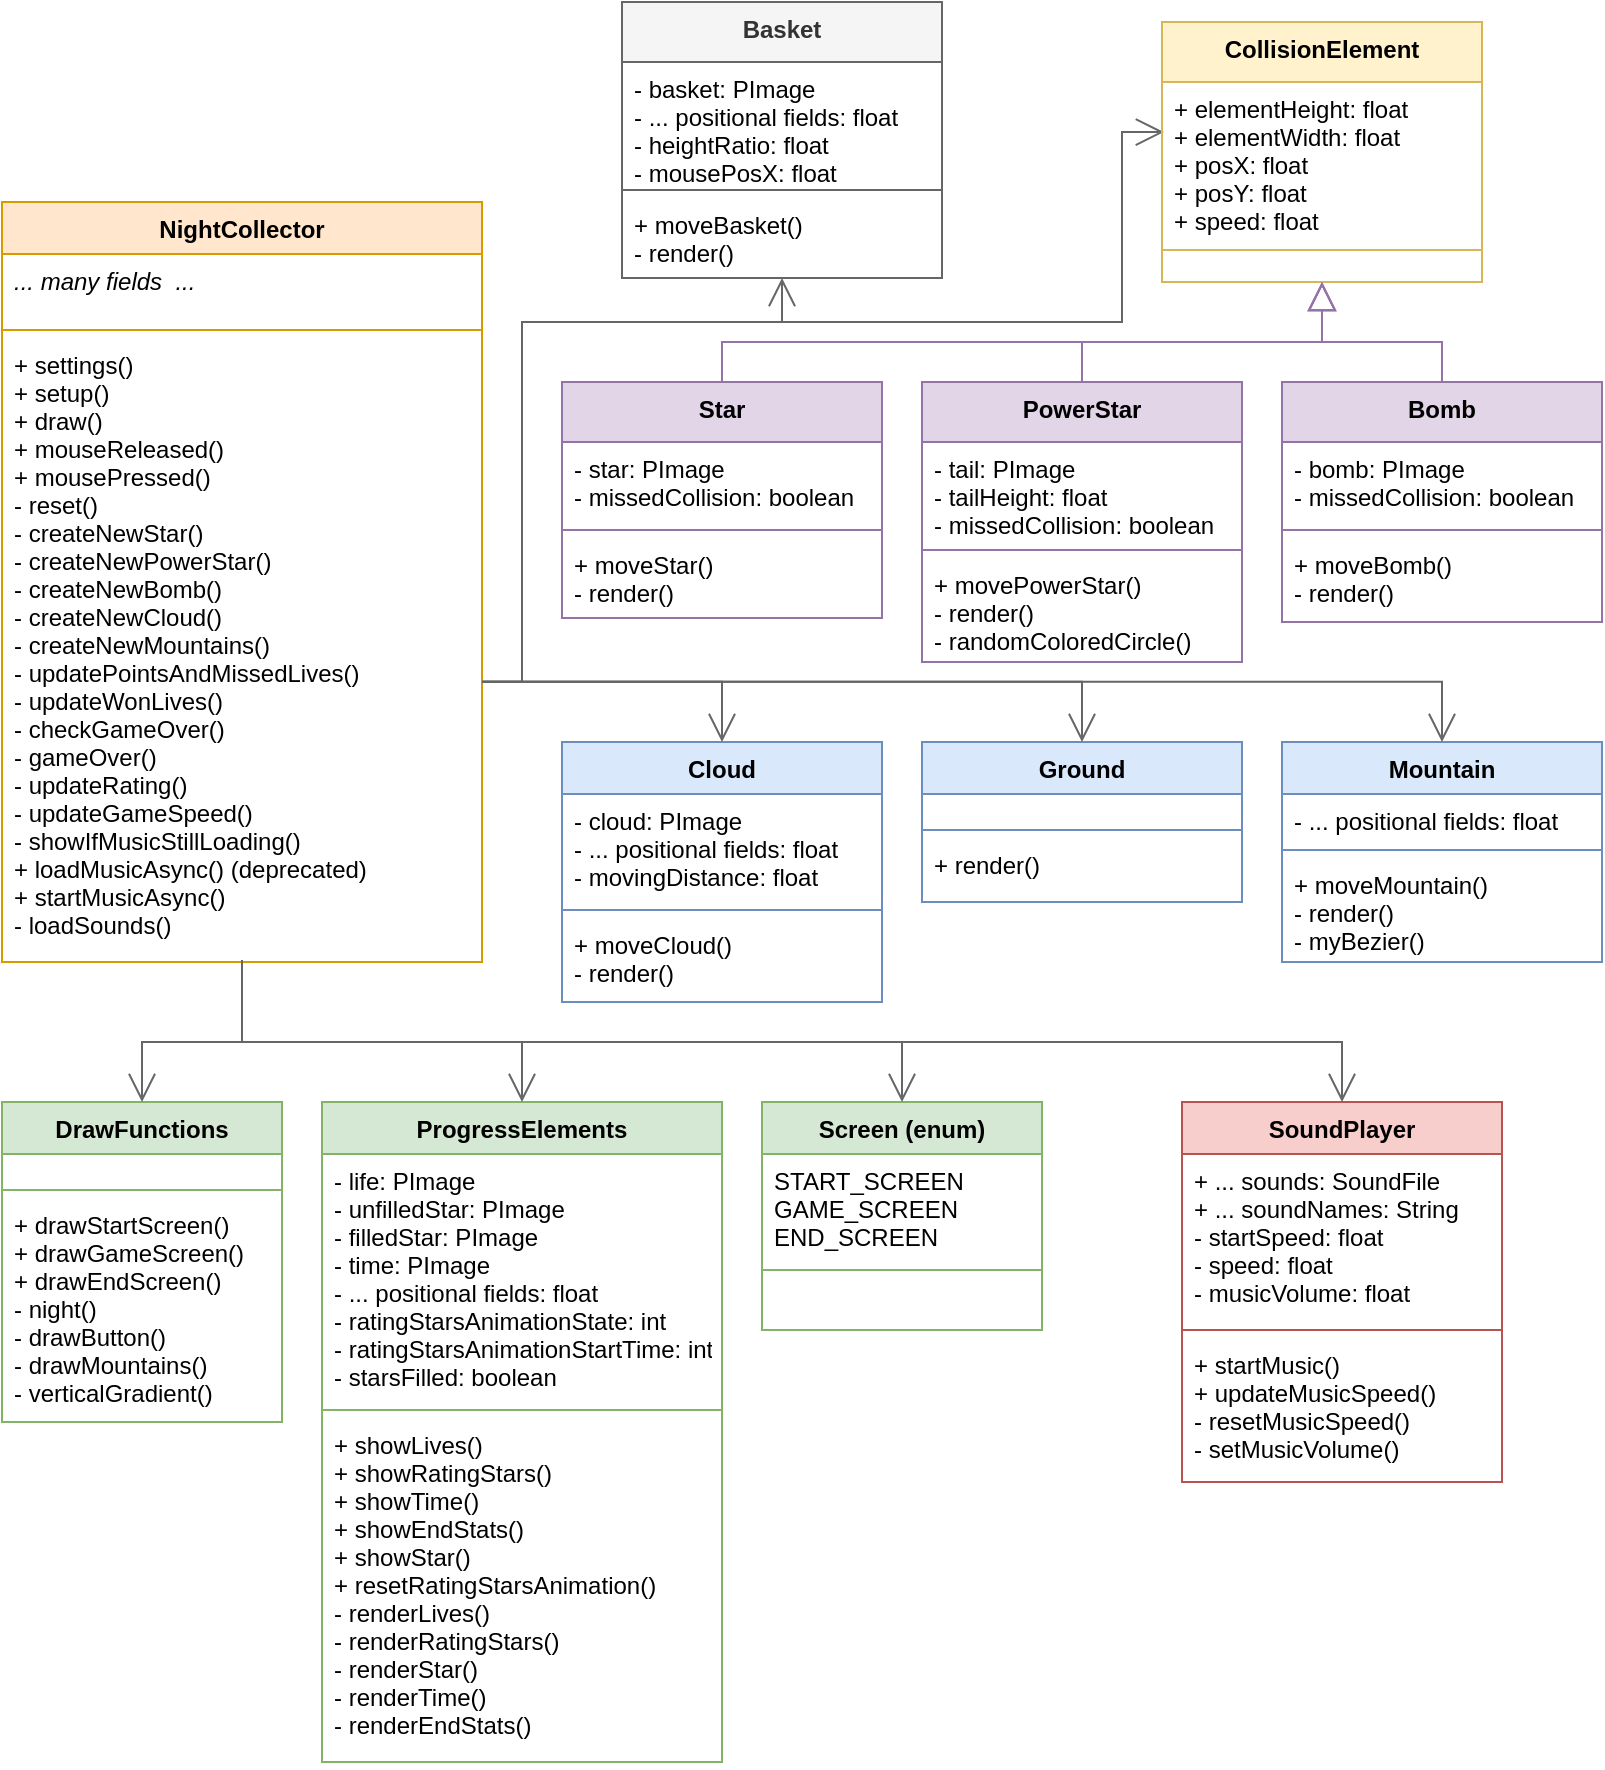<mxfile version="16.1.2" type="device"><diagram name="Page-1" id="c4acf3e9-155e-7222-9cf6-157b1a14988f"><mxGraphModel dx="1106" dy="852" grid="1" gridSize="10" guides="1" tooltips="1" connect="1" arrows="1" fold="1" page="1" pageScale="1" pageWidth="827" pageHeight="1169" background="none" math="0" shadow="0"><root><mxCell id="0"/><mxCell id="1" parent="0"/><mxCell id="Xkrnn2uKTb-XPjydckuP-17" value="NightCollector" style="swimlane;fontStyle=1;align=center;verticalAlign=top;childLayout=stackLayout;horizontal=1;startSize=26;horizontalStack=0;resizeParent=1;resizeParentMax=0;resizeLast=0;collapsible=1;marginBottom=0;fillColor=#ffe6cc;strokeColor=#d79b00;" parent="1" vertex="1"><mxGeometry x="10" y="260" width="240" height="380" as="geometry"/></mxCell><mxCell id="Xkrnn2uKTb-XPjydckuP-18" value="... many fields  ..." style="text;strokeColor=none;fillColor=none;align=left;verticalAlign=top;spacingLeft=4;spacingRight=4;overflow=hidden;rotatable=0;points=[[0,0.5],[1,0.5]];portConstraint=eastwest;fontStyle=2" parent="Xkrnn2uKTb-XPjydckuP-17" vertex="1"><mxGeometry y="26" width="240" height="34" as="geometry"/></mxCell><mxCell id="Xkrnn2uKTb-XPjydckuP-19" value="" style="line;strokeWidth=1;fillColor=#ffe6cc;align=left;verticalAlign=middle;spacingTop=-1;spacingLeft=3;spacingRight=3;rotatable=0;labelPosition=right;points=[];portConstraint=eastwest;strokeColor=#d79b00;" parent="Xkrnn2uKTb-XPjydckuP-17" vertex="1"><mxGeometry y="60" width="240" height="8" as="geometry"/></mxCell><mxCell id="Xkrnn2uKTb-XPjydckuP-20" value="+ settings()&#10;+ setup()&#10;+ draw()&#10;+ mouseReleased()&#10;+ mousePressed()&#10;- reset()&#10;- createNewStar()&#10;- createNewPowerStar()&#10;- createNewBomb()&#10;- createNewCloud()&#10;- createNewMountains()&#10;- updatePointsAndMissedLives()&#10;- updateWonLives()&#10;- checkGameOver()&#10;- gameOver()&#10;- updateRating()&#10;- updateGameSpeed()&#10;- showIfMusicStillLoading()&#10;+ loadMusicAsync() (deprecated)&#10;+ startMusicAsync()&#10;- loadSounds()&#10;" style="text;strokeColor=none;fillColor=none;align=left;verticalAlign=top;spacingLeft=4;spacingRight=4;overflow=hidden;rotatable=0;points=[[0,0.5],[1,0.5]];portConstraint=eastwest;" parent="Xkrnn2uKTb-XPjydckuP-17" vertex="1"><mxGeometry y="68" width="240" height="312" as="geometry"/></mxCell><mxCell id="Xkrnn2uKTb-XPjydckuP-72" value="DrawFunctions" style="swimlane;fontStyle=1;align=center;verticalAlign=top;childLayout=stackLayout;horizontal=1;startSize=26;horizontalStack=0;resizeParent=1;resizeParentMax=0;resizeLast=0;collapsible=1;marginBottom=0;fillColor=#d5e8d4;strokeColor=#82b366;" parent="1" vertex="1"><mxGeometry x="10" y="710" width="140" height="160" as="geometry"><mxRectangle x="340" y="406" width="130" height="26" as="alternateBounds"/></mxGeometry></mxCell><mxCell id="Xkrnn2uKTb-XPjydckuP-73" value=" " style="text;strokeColor=none;fillColor=none;align=left;verticalAlign=top;spacingLeft=4;spacingRight=4;overflow=hidden;rotatable=0;points=[[0,0.5],[1,0.5]];portConstraint=eastwest;" parent="Xkrnn2uKTb-XPjydckuP-72" vertex="1"><mxGeometry y="26" width="140" height="14" as="geometry"/></mxCell><mxCell id="Xkrnn2uKTb-XPjydckuP-74" value="" style="line;strokeWidth=1;fillColor=#d5e8d4;align=left;verticalAlign=middle;spacingTop=-1;spacingLeft=3;spacingRight=3;rotatable=0;labelPosition=right;points=[];portConstraint=eastwest;strokeColor=#82b366;" parent="Xkrnn2uKTb-XPjydckuP-72" vertex="1"><mxGeometry y="40" width="140" height="8" as="geometry"/></mxCell><mxCell id="Xkrnn2uKTb-XPjydckuP-75" value="+ drawStartScreen()&#10;+ drawGameScreen()&#10;+ drawEndScreen()&#10;- night()&#10;- drawButton()&#10;- drawMountains()&#10;- verticalGradient()&#10;" style="text;strokeColor=none;fillColor=none;align=left;verticalAlign=top;spacingLeft=4;spacingRight=4;overflow=hidden;rotatable=0;points=[[0,0.5],[1,0.5]];portConstraint=eastwest;" parent="Xkrnn2uKTb-XPjydckuP-72" vertex="1"><mxGeometry y="48" width="140" height="112" as="geometry"/></mxCell><mxCell id="Xkrnn2uKTb-XPjydckuP-90" value="Cloud" style="swimlane;fontStyle=1;align=center;verticalAlign=top;childLayout=stackLayout;horizontal=1;startSize=26;horizontalStack=0;resizeParent=1;resizeParentMax=0;resizeLast=0;collapsible=1;marginBottom=0;fillColor=#dae8fc;strokeColor=#6c8ebf;" parent="1" vertex="1"><mxGeometry x="290" y="530" width="160" height="130" as="geometry"/></mxCell><mxCell id="Xkrnn2uKTb-XPjydckuP-91" value="- cloud: PImage&#10;- ... positional fields: float&#10;- movingDistance: float" style="text;strokeColor=none;fillColor=none;align=left;verticalAlign=top;spacingLeft=4;spacingRight=4;overflow=hidden;rotatable=0;points=[[0,0.5],[1,0.5]];portConstraint=eastwest;" parent="Xkrnn2uKTb-XPjydckuP-90" vertex="1"><mxGeometry y="26" width="160" height="54" as="geometry"/></mxCell><mxCell id="Xkrnn2uKTb-XPjydckuP-92" value="" style="line;strokeWidth=1;fillColor=#dae8fc;align=left;verticalAlign=middle;spacingTop=-1;spacingLeft=3;spacingRight=3;rotatable=0;labelPosition=right;points=[];portConstraint=eastwest;strokeColor=#6c8ebf;" parent="Xkrnn2uKTb-XPjydckuP-90" vertex="1"><mxGeometry y="80" width="160" height="8" as="geometry"/></mxCell><mxCell id="Xkrnn2uKTb-XPjydckuP-93" value="+ moveCloud()&#10;- render() " style="text;strokeColor=none;fillColor=none;align=left;verticalAlign=top;spacingLeft=4;spacingRight=4;overflow=hidden;rotatable=0;points=[[0,0.5],[1,0.5]];portConstraint=eastwest;" parent="Xkrnn2uKTb-XPjydckuP-90" vertex="1"><mxGeometry y="88" width="160" height="42" as="geometry"/></mxCell><mxCell id="r9zJ3_9cZGfUW09Fqvat-2" style="edgeStyle=orthogonalEdgeStyle;rounded=0;orthogonalLoop=1;jettySize=auto;html=1;endArrow=open;endFill=0;startSize=12;endSize=12;fillColor=#f5f5f5;strokeColor=#666666;entryX=0.006;entryY=0.313;entryDx=0;entryDy=0;entryPerimeter=0;" parent="1" target="r9zJ3_9cZGfUW09Fqvat-6" edge="1"><mxGeometry relative="1" as="geometry"><mxPoint x="480" y="236" as="targetPoint"/><mxPoint x="250" y="500" as="sourcePoint"/><Array as="points"><mxPoint x="270" y="500"/><mxPoint x="270" y="320"/><mxPoint x="570" y="320"/><mxPoint x="570" y="225"/></Array></mxGeometry></mxCell><mxCell id="r9zJ3_9cZGfUW09Fqvat-5" value="CollisionElement" style="swimlane;fontStyle=1;align=center;verticalAlign=top;childLayout=stackLayout;horizontal=1;startSize=30;horizontalStack=0;resizeParent=1;resizeParentMax=0;resizeLast=0;collapsible=1;marginBottom=0;fillColor=#fff2cc;strokeColor=#d6b656;" parent="1" vertex="1"><mxGeometry x="590" y="170" width="160" height="130" as="geometry"/></mxCell><mxCell id="r9zJ3_9cZGfUW09Fqvat-6" value="+ elementHeight: float&#10;+ elementWidth: float&#10;+ posX: float&#10;+ posY: float&#10;+ speed: float" style="text;strokeColor=none;fillColor=none;align=left;verticalAlign=top;spacingLeft=4;spacingRight=4;overflow=hidden;rotatable=0;points=[[0,0.5],[1,0.5]];portConstraint=eastwest;" parent="r9zJ3_9cZGfUW09Fqvat-5" vertex="1"><mxGeometry y="30" width="160" height="80" as="geometry"/></mxCell><mxCell id="r9zJ3_9cZGfUW09Fqvat-7" value="" style="line;strokeWidth=1;fillColor=#fff2cc;align=left;verticalAlign=middle;spacingTop=-1;spacingLeft=3;spacingRight=3;rotatable=0;labelPosition=right;points=[];portConstraint=eastwest;strokeColor=#d6b656;" parent="r9zJ3_9cZGfUW09Fqvat-5" vertex="1"><mxGeometry y="110" width="160" height="8" as="geometry"/></mxCell><mxCell id="r9zJ3_9cZGfUW09Fqvat-8" value=" " style="text;strokeColor=none;fillColor=none;align=left;verticalAlign=top;spacingLeft=4;spacingRight=4;overflow=hidden;rotatable=0;points=[[0,0.5],[1,0.5]];portConstraint=eastwest;" parent="r9zJ3_9cZGfUW09Fqvat-5" vertex="1"><mxGeometry y="118" width="160" height="12" as="geometry"/></mxCell><mxCell id="r9zJ3_9cZGfUW09Fqvat-13" value="Basket" style="swimlane;fontStyle=1;align=center;verticalAlign=top;childLayout=stackLayout;horizontal=1;startSize=30;horizontalStack=0;resizeParent=1;resizeParentMax=0;resizeLast=0;collapsible=1;marginBottom=0;fillColor=#f5f5f5;strokeColor=#666666;fontColor=#333333;" parent="1" vertex="1"><mxGeometry x="320" y="160" width="160" height="138" as="geometry"/></mxCell><mxCell id="r9zJ3_9cZGfUW09Fqvat-14" value="- basket: PImage&#10;- ... positional fields: float&#10;- heightRatio: float&#10;- mousePosX: float" style="text;strokeColor=none;fillColor=none;align=left;verticalAlign=top;spacingLeft=4;spacingRight=4;overflow=hidden;rotatable=0;points=[[0,0.5],[1,0.5]];portConstraint=eastwest;" parent="r9zJ3_9cZGfUW09Fqvat-13" vertex="1"><mxGeometry y="30" width="160" height="60" as="geometry"/></mxCell><mxCell id="r9zJ3_9cZGfUW09Fqvat-15" value="" style="line;strokeWidth=1;fillColor=#f5f5f5;align=left;verticalAlign=middle;spacingTop=-1;spacingLeft=3;spacingRight=3;rotatable=0;labelPosition=right;points=[];portConstraint=eastwest;strokeColor=#666666;fontColor=#333333;" parent="r9zJ3_9cZGfUW09Fqvat-13" vertex="1"><mxGeometry y="90" width="160" height="8" as="geometry"/></mxCell><mxCell id="r9zJ3_9cZGfUW09Fqvat-16" value="+ moveBasket()&#10;- render() " style="text;strokeColor=none;fillColor=none;align=left;verticalAlign=top;spacingLeft=4;spacingRight=4;overflow=hidden;rotatable=0;points=[[0,0.5],[1,0.5]];portConstraint=eastwest;" parent="r9zJ3_9cZGfUW09Fqvat-13" vertex="1"><mxGeometry y="98" width="160" height="40" as="geometry"/></mxCell><mxCell id="r9zJ3_9cZGfUW09Fqvat-17" value="Star" style="swimlane;fontStyle=1;align=center;verticalAlign=top;childLayout=stackLayout;horizontal=1;startSize=30;horizontalStack=0;resizeParent=1;resizeParentMax=0;resizeLast=0;collapsible=1;marginBottom=0;fillColor=#e1d5e7;strokeColor=#9673a6;" parent="1" vertex="1"><mxGeometry x="290" y="350" width="160" height="118" as="geometry"/></mxCell><mxCell id="r9zJ3_9cZGfUW09Fqvat-18" value="- star: PImage&#10;- missedCollision: boolean" style="text;strokeColor=none;fillColor=none;align=left;verticalAlign=top;spacingLeft=4;spacingRight=4;overflow=hidden;rotatable=0;points=[[0,0.5],[1,0.5]];portConstraint=eastwest;" parent="r9zJ3_9cZGfUW09Fqvat-17" vertex="1"><mxGeometry y="30" width="160" height="40" as="geometry"/></mxCell><mxCell id="r9zJ3_9cZGfUW09Fqvat-19" value="" style="line;strokeWidth=1;fillColor=#e1d5e7;align=left;verticalAlign=middle;spacingTop=-1;spacingLeft=3;spacingRight=3;rotatable=0;labelPosition=right;points=[];portConstraint=eastwest;strokeColor=#9673a6;" parent="r9zJ3_9cZGfUW09Fqvat-17" vertex="1"><mxGeometry y="70" width="160" height="8" as="geometry"/></mxCell><mxCell id="r9zJ3_9cZGfUW09Fqvat-20" value="+ moveStar()&#10;- render() " style="text;strokeColor=none;fillColor=none;align=left;verticalAlign=top;spacingLeft=4;spacingRight=4;overflow=hidden;rotatable=0;points=[[0,0.5],[1,0.5]];portConstraint=eastwest;" parent="r9zJ3_9cZGfUW09Fqvat-17" vertex="1"><mxGeometry y="78" width="160" height="40" as="geometry"/></mxCell><mxCell id="r9zJ3_9cZGfUW09Fqvat-21" value="PowerStar" style="swimlane;fontStyle=1;align=center;verticalAlign=top;childLayout=stackLayout;horizontal=1;startSize=30;horizontalStack=0;resizeParent=1;resizeParentMax=0;resizeLast=0;collapsible=1;marginBottom=0;fillColor=#e1d5e7;strokeColor=#9673a6;" parent="1" vertex="1"><mxGeometry x="470" y="350" width="160" height="140" as="geometry"/></mxCell><mxCell id="r9zJ3_9cZGfUW09Fqvat-22" value="- tail: PImage&#10;- tailHeight: float&#10;- missedCollision: boolean" style="text;strokeColor=none;fillColor=none;align=left;verticalAlign=top;spacingLeft=4;spacingRight=4;overflow=hidden;rotatable=0;points=[[0,0.5],[1,0.5]];portConstraint=eastwest;" parent="r9zJ3_9cZGfUW09Fqvat-21" vertex="1"><mxGeometry y="30" width="160" height="50" as="geometry"/></mxCell><mxCell id="r9zJ3_9cZGfUW09Fqvat-23" value="" style="line;strokeWidth=1;fillColor=#e1d5e7;align=left;verticalAlign=middle;spacingTop=-1;spacingLeft=3;spacingRight=3;rotatable=0;labelPosition=right;points=[];portConstraint=eastwest;strokeColor=#9673a6;" parent="r9zJ3_9cZGfUW09Fqvat-21" vertex="1"><mxGeometry y="80" width="160" height="8" as="geometry"/></mxCell><mxCell id="r9zJ3_9cZGfUW09Fqvat-24" value="+ movePowerStar()&#10;- render()&#10;- randomColoredCircle()" style="text;strokeColor=none;fillColor=none;align=left;verticalAlign=top;spacingLeft=4;spacingRight=4;overflow=hidden;rotatable=0;points=[[0,0.5],[1,0.5]];portConstraint=eastwest;" parent="r9zJ3_9cZGfUW09Fqvat-21" vertex="1"><mxGeometry y="88" width="160" height="52" as="geometry"/></mxCell><mxCell id="r9zJ3_9cZGfUW09Fqvat-25" value="Bomb" style="swimlane;fontStyle=1;align=center;verticalAlign=top;childLayout=stackLayout;horizontal=1;startSize=30;horizontalStack=0;resizeParent=1;resizeParentMax=0;resizeLast=0;collapsible=1;marginBottom=0;fillColor=#e1d5e7;strokeColor=#9673a6;" parent="1" vertex="1"><mxGeometry x="650" y="350" width="160" height="120" as="geometry"/></mxCell><mxCell id="r9zJ3_9cZGfUW09Fqvat-26" value="- bomb: PImage&#10;- missedCollision: boolean" style="text;strokeColor=none;fillColor=none;align=left;verticalAlign=top;spacingLeft=4;spacingRight=4;overflow=hidden;rotatable=0;points=[[0,0.5],[1,0.5]];portConstraint=eastwest;" parent="r9zJ3_9cZGfUW09Fqvat-25" vertex="1"><mxGeometry y="30" width="160" height="40" as="geometry"/></mxCell><mxCell id="r9zJ3_9cZGfUW09Fqvat-27" value="" style="line;strokeWidth=1;fillColor=#e1d5e7;align=left;verticalAlign=middle;spacingTop=-1;spacingLeft=3;spacingRight=3;rotatable=0;labelPosition=right;points=[];portConstraint=eastwest;strokeColor=#9673a6;" parent="r9zJ3_9cZGfUW09Fqvat-25" vertex="1"><mxGeometry y="70" width="160" height="8" as="geometry"/></mxCell><mxCell id="r9zJ3_9cZGfUW09Fqvat-28" value="+ moveBomb()&#10;- render()" style="text;strokeColor=none;fillColor=none;align=left;verticalAlign=top;spacingLeft=4;spacingRight=4;overflow=hidden;rotatable=0;points=[[0,0.5],[1,0.5]];portConstraint=eastwest;" parent="r9zJ3_9cZGfUW09Fqvat-25" vertex="1"><mxGeometry y="78" width="160" height="42" as="geometry"/></mxCell><mxCell id="r9zJ3_9cZGfUW09Fqvat-30" value="" style="edgeStyle=orthogonalEdgeStyle;rounded=0;orthogonalLoop=1;jettySize=auto;html=1;endArrow=block;endFill=0;startSize=12;endSize=12;exitX=0.5;exitY=0;exitDx=0;exitDy=0;fillColor=#e1d5e7;strokeColor=#9673a6;" parent="1" source="r9zJ3_9cZGfUW09Fqvat-21" edge="1"><mxGeometry relative="1" as="geometry"><mxPoint x="630" y="310" as="sourcePoint"/><mxPoint x="670" y="300" as="targetPoint"/><Array as="points"><mxPoint x="550" y="330"/><mxPoint x="670" y="330"/></Array></mxGeometry></mxCell><mxCell id="r9zJ3_9cZGfUW09Fqvat-31" value="" style="edgeStyle=orthogonalEdgeStyle;rounded=0;orthogonalLoop=1;jettySize=auto;html=1;endArrow=block;endFill=0;startSize=12;endSize=12;fillColor=#e1d5e7;strokeColor=#9673a6;" parent="1" edge="1"><mxGeometry relative="1" as="geometry"><mxPoint x="730" y="350" as="sourcePoint"/><mxPoint x="670" y="300" as="targetPoint"/><Array as="points"><mxPoint x="730" y="330"/><mxPoint x="670" y="330"/></Array></mxGeometry></mxCell><mxCell id="r9zJ3_9cZGfUW09Fqvat-32" value="" style="edgeStyle=orthogonalEdgeStyle;rounded=0;orthogonalLoop=1;jettySize=auto;html=1;endArrow=block;endFill=0;startSize=12;endSize=12;exitX=0.5;exitY=0;exitDx=0;exitDy=0;fillColor=#e1d5e7;strokeColor=#9673a6;entryX=0.5;entryY=1;entryDx=0;entryDy=0;entryPerimeter=0;" parent="1" source="r9zJ3_9cZGfUW09Fqvat-17" target="r9zJ3_9cZGfUW09Fqvat-8" edge="1"><mxGeometry relative="1" as="geometry"><mxPoint x="730" y="350" as="sourcePoint"/><mxPoint x="480" y="310" as="targetPoint"/><Array as="points"><mxPoint x="370" y="330"/><mxPoint x="670" y="330"/></Array></mxGeometry></mxCell><mxCell id="r9zJ3_9cZGfUW09Fqvat-33" value="Ground" style="swimlane;fontStyle=1;align=center;verticalAlign=top;childLayout=stackLayout;horizontal=1;startSize=26;horizontalStack=0;resizeParent=1;resizeParentMax=0;resizeLast=0;collapsible=1;marginBottom=0;fillColor=#dae8fc;strokeColor=#6c8ebf;" parent="1" vertex="1"><mxGeometry x="470" y="530" width="160" height="80" as="geometry"/></mxCell><mxCell id="r9zJ3_9cZGfUW09Fqvat-34" value=" " style="text;strokeColor=none;fillColor=none;align=left;verticalAlign=top;spacingLeft=4;spacingRight=4;overflow=hidden;rotatable=0;points=[[0,0.5],[1,0.5]];portConstraint=eastwest;" parent="r9zJ3_9cZGfUW09Fqvat-33" vertex="1"><mxGeometry y="26" width="160" height="14" as="geometry"/></mxCell><mxCell id="r9zJ3_9cZGfUW09Fqvat-35" value="" style="line;strokeWidth=1;fillColor=#dae8fc;align=left;verticalAlign=middle;spacingTop=-1;spacingLeft=3;spacingRight=3;rotatable=0;labelPosition=right;points=[];portConstraint=eastwest;strokeColor=#6c8ebf;" parent="r9zJ3_9cZGfUW09Fqvat-33" vertex="1"><mxGeometry y="40" width="160" height="8" as="geometry"/></mxCell><mxCell id="r9zJ3_9cZGfUW09Fqvat-36" value="+ render() " style="text;strokeColor=none;fillColor=none;align=left;verticalAlign=top;spacingLeft=4;spacingRight=4;overflow=hidden;rotatable=0;points=[[0,0.5],[1,0.5]];portConstraint=eastwest;" parent="r9zJ3_9cZGfUW09Fqvat-33" vertex="1"><mxGeometry y="48" width="160" height="32" as="geometry"/></mxCell><mxCell id="r9zJ3_9cZGfUW09Fqvat-37" value="Mountain" style="swimlane;fontStyle=1;align=center;verticalAlign=top;childLayout=stackLayout;horizontal=1;startSize=26;horizontalStack=0;resizeParent=1;resizeParentMax=0;resizeLast=0;collapsible=1;marginBottom=0;fillColor=#dae8fc;strokeColor=#6c8ebf;" parent="1" vertex="1"><mxGeometry x="650" y="530" width="160" height="110" as="geometry"/></mxCell><mxCell id="r9zJ3_9cZGfUW09Fqvat-38" value="- ... positional fields: float" style="text;strokeColor=none;fillColor=none;align=left;verticalAlign=top;spacingLeft=4;spacingRight=4;overflow=hidden;rotatable=0;points=[[0,0.5],[1,0.5]];portConstraint=eastwest;" parent="r9zJ3_9cZGfUW09Fqvat-37" vertex="1"><mxGeometry y="26" width="160" height="24" as="geometry"/></mxCell><mxCell id="r9zJ3_9cZGfUW09Fqvat-39" value="" style="line;strokeWidth=1;fillColor=#dae8fc;align=left;verticalAlign=middle;spacingTop=-1;spacingLeft=3;spacingRight=3;rotatable=0;labelPosition=right;points=[];portConstraint=eastwest;strokeColor=#6c8ebf;" parent="r9zJ3_9cZGfUW09Fqvat-37" vertex="1"><mxGeometry y="50" width="160" height="8" as="geometry"/></mxCell><mxCell id="r9zJ3_9cZGfUW09Fqvat-40" value="+ moveMountain()&#10;- render()&#10;- myBezier() " style="text;strokeColor=none;fillColor=none;align=left;verticalAlign=top;spacingLeft=4;spacingRight=4;overflow=hidden;rotatable=0;points=[[0,0.5],[1,0.5]];portConstraint=eastwest;" parent="r9zJ3_9cZGfUW09Fqvat-37" vertex="1"><mxGeometry y="58" width="160" height="52" as="geometry"/></mxCell><mxCell id="r9zJ3_9cZGfUW09Fqvat-41" value="ProgressElements" style="swimlane;fontStyle=1;align=center;verticalAlign=top;childLayout=stackLayout;horizontal=1;startSize=26;horizontalStack=0;resizeParent=1;resizeParentMax=0;resizeLast=0;collapsible=1;marginBottom=0;fillColor=#d5e8d4;strokeColor=#82b366;" parent="1" vertex="1"><mxGeometry x="170" y="710" width="200" height="330" as="geometry"><mxRectangle x="340" y="406" width="130" height="26" as="alternateBounds"/></mxGeometry></mxCell><mxCell id="r9zJ3_9cZGfUW09Fqvat-42" value="- life: PImage &#10;- unfilledStar: PImage&#10;- filledStar: PImage&#10;- time: PImage&#10;- ... positional fields: float&#10;- ratingStarsAnimationState: int&#10;- ratingStarsAnimationStartTime: int&#10;- starsFilled: boolean" style="text;strokeColor=none;fillColor=none;align=left;verticalAlign=top;spacingLeft=4;spacingRight=4;overflow=hidden;rotatable=0;points=[[0,0.5],[1,0.5]];portConstraint=eastwest;" parent="r9zJ3_9cZGfUW09Fqvat-41" vertex="1"><mxGeometry y="26" width="200" height="124" as="geometry"/></mxCell><mxCell id="r9zJ3_9cZGfUW09Fqvat-43" value="" style="line;strokeWidth=1;fillColor=#d5e8d4;align=left;verticalAlign=middle;spacingTop=-1;spacingLeft=3;spacingRight=3;rotatable=0;labelPosition=right;points=[];portConstraint=eastwest;strokeColor=#82b366;" parent="r9zJ3_9cZGfUW09Fqvat-41" vertex="1"><mxGeometry y="150" width="200" height="8" as="geometry"/></mxCell><mxCell id="r9zJ3_9cZGfUW09Fqvat-44" value="+ showLives() &#10;+ showRatingStars()&#10;+ showTime()&#10;+ showEndStats()&#10;+ showStar()&#10;+ resetRatingStarsAnimation()&#10;- renderLives()&#10;- renderRatingStars()&#10;- renderStar()&#10;- renderTime()&#10;- renderEndStats()&#10;" style="text;strokeColor=none;fillColor=none;align=left;verticalAlign=top;spacingLeft=4;spacingRight=4;overflow=hidden;rotatable=0;points=[[0,0.5],[1,0.5]];portConstraint=eastwest;" parent="r9zJ3_9cZGfUW09Fqvat-41" vertex="1"><mxGeometry y="158" width="200" height="172" as="geometry"/></mxCell><mxCell id="r9zJ3_9cZGfUW09Fqvat-45" value="Screen (enum)" style="swimlane;fontStyle=1;align=center;verticalAlign=top;childLayout=stackLayout;horizontal=1;startSize=26;horizontalStack=0;resizeParent=1;resizeParentMax=0;resizeLast=0;collapsible=1;marginBottom=0;fillColor=#d5e8d4;strokeColor=#82b366;" parent="1" vertex="1"><mxGeometry x="390" y="710" width="140" height="114" as="geometry"><mxRectangle x="340" y="406" width="130" height="26" as="alternateBounds"/></mxGeometry></mxCell><mxCell id="r9zJ3_9cZGfUW09Fqvat-46" value="START_SCREEN&#10;GAME_SCREEN&#10;END_SCREEN" style="text;strokeColor=none;fillColor=none;align=left;verticalAlign=top;spacingLeft=4;spacingRight=4;overflow=hidden;rotatable=0;points=[[0,0.5],[1,0.5]];portConstraint=eastwest;" parent="r9zJ3_9cZGfUW09Fqvat-45" vertex="1"><mxGeometry y="26" width="140" height="54" as="geometry"/></mxCell><mxCell id="r9zJ3_9cZGfUW09Fqvat-47" value="" style="line;strokeWidth=1;fillColor=#d5e8d4;align=left;verticalAlign=middle;spacingTop=-1;spacingLeft=3;spacingRight=3;rotatable=0;labelPosition=right;points=[];portConstraint=eastwest;strokeColor=#82b366;" parent="r9zJ3_9cZGfUW09Fqvat-45" vertex="1"><mxGeometry y="80" width="140" height="8" as="geometry"/></mxCell><mxCell id="r9zJ3_9cZGfUW09Fqvat-48" value=" " style="text;strokeColor=none;fillColor=none;align=left;verticalAlign=top;spacingLeft=4;spacingRight=4;overflow=hidden;rotatable=0;points=[[0,0.5],[1,0.5]];portConstraint=eastwest;" parent="r9zJ3_9cZGfUW09Fqvat-45" vertex="1"><mxGeometry y="88" width="140" height="26" as="geometry"/></mxCell><mxCell id="r9zJ3_9cZGfUW09Fqvat-49" value="SoundPlayer" style="swimlane;fontStyle=1;align=center;verticalAlign=top;childLayout=stackLayout;horizontal=1;startSize=26;horizontalStack=0;resizeParent=1;resizeParentMax=0;resizeLast=0;collapsible=1;marginBottom=0;fillColor=#f8cecc;strokeColor=#b85450;" parent="1" vertex="1"><mxGeometry x="600" y="710" width="160" height="190" as="geometry"><mxRectangle x="340" y="406" width="130" height="26" as="alternateBounds"/></mxGeometry></mxCell><mxCell id="r9zJ3_9cZGfUW09Fqvat-50" value="+ ... sounds: SoundFile&#10;+ ... soundNames: String&#10;- startSpeed: float&#10;- speed: float&#10;- musicVolume: float&#10;" style="text;strokeColor=none;fillColor=none;align=left;verticalAlign=top;spacingLeft=4;spacingRight=4;overflow=hidden;rotatable=0;points=[[0,0.5],[1,0.5]];portConstraint=eastwest;" parent="r9zJ3_9cZGfUW09Fqvat-49" vertex="1"><mxGeometry y="26" width="160" height="84" as="geometry"/></mxCell><mxCell id="r9zJ3_9cZGfUW09Fqvat-51" value="" style="line;strokeWidth=1;fillColor=#f8cecc;align=left;verticalAlign=middle;spacingTop=-1;spacingLeft=3;spacingRight=3;rotatable=0;labelPosition=right;points=[];portConstraint=eastwest;strokeColor=#b85450;" parent="r9zJ3_9cZGfUW09Fqvat-49" vertex="1"><mxGeometry y="110" width="160" height="8" as="geometry"/></mxCell><mxCell id="r9zJ3_9cZGfUW09Fqvat-52" value="+ startMusic()&#10;+ updateMusicSpeed()&#10;- resetMusicSpeed()&#10;- setMusicVolume()" style="text;strokeColor=none;fillColor=none;align=left;verticalAlign=top;spacingLeft=4;spacingRight=4;overflow=hidden;rotatable=0;points=[[0,0.5],[1,0.5]];portConstraint=eastwest;" parent="r9zJ3_9cZGfUW09Fqvat-49" vertex="1"><mxGeometry y="118" width="160" height="72" as="geometry"/></mxCell><mxCell id="r9zJ3_9cZGfUW09Fqvat-54" style="edgeStyle=orthogonalEdgeStyle;rounded=0;orthogonalLoop=1;jettySize=auto;html=1;endArrow=open;endFill=0;startSize=12;endSize=12;fillColor=#f5f5f5;strokeColor=#666666;exitX=1.002;exitY=0.551;exitDx=0;exitDy=0;exitPerimeter=0;entryX=0.5;entryY=0;entryDx=0;entryDy=0;" parent="1" source="Xkrnn2uKTb-XPjydckuP-20" target="r9zJ3_9cZGfUW09Fqvat-33" edge="1"><mxGeometry relative="1" as="geometry"><mxPoint x="630" y="530" as="targetPoint"/><mxPoint x="250.0" y="520.924" as="sourcePoint"/><Array as="points"><mxPoint x="550" y="500"/></Array></mxGeometry></mxCell><mxCell id="r9zJ3_9cZGfUW09Fqvat-55" style="edgeStyle=orthogonalEdgeStyle;rounded=0;orthogonalLoop=1;jettySize=auto;html=1;endArrow=open;endFill=0;startSize=12;endSize=12;fillColor=#f5f5f5;strokeColor=#666666;exitX=1.002;exitY=0.551;exitDx=0;exitDy=0;exitPerimeter=0;entryX=0.5;entryY=0;entryDx=0;entryDy=0;" parent="1" target="Xkrnn2uKTb-XPjydckuP-90" edge="1"><mxGeometry relative="1" as="geometry"><mxPoint x="629.52" y="530" as="targetPoint"/><mxPoint x="250.0" y="499.912" as="sourcePoint"/><Array as="points"><mxPoint x="370" y="500"/></Array></mxGeometry></mxCell><mxCell id="r9zJ3_9cZGfUW09Fqvat-56" style="edgeStyle=orthogonalEdgeStyle;rounded=0;orthogonalLoop=1;jettySize=auto;html=1;endArrow=open;endFill=0;startSize=12;endSize=12;fillColor=#f5f5f5;strokeColor=#666666;exitX=1.002;exitY=0.551;exitDx=0;exitDy=0;exitPerimeter=0;entryX=0.5;entryY=0;entryDx=0;entryDy=0;" parent="1" target="r9zJ3_9cZGfUW09Fqvat-37" edge="1"><mxGeometry relative="1" as="geometry"><mxPoint x="629.52" y="530" as="targetPoint"/><mxPoint x="250.0" y="499.912" as="sourcePoint"/><Array as="points"><mxPoint x="730" y="500"/></Array></mxGeometry></mxCell><mxCell id="r9zJ3_9cZGfUW09Fqvat-57" style="edgeStyle=orthogonalEdgeStyle;rounded=0;orthogonalLoop=1;jettySize=auto;html=1;endArrow=open;endFill=0;startSize=12;endSize=12;fillColor=#f5f5f5;strokeColor=#666666;entryX=0.5;entryY=0;entryDx=0;entryDy=0;" parent="1" target="r9zJ3_9cZGfUW09Fqvat-49" edge="1"><mxGeometry relative="1" as="geometry"><mxPoint x="620" y="709.1" as="targetPoint"/><mxPoint x="130" y="639" as="sourcePoint"/><Array as="points"><mxPoint x="130" y="680"/><mxPoint x="680" y="680"/></Array></mxGeometry></mxCell><mxCell id="r9zJ3_9cZGfUW09Fqvat-58" style="edgeStyle=orthogonalEdgeStyle;rounded=0;orthogonalLoop=1;jettySize=auto;html=1;endArrow=open;endFill=0;startSize=12;endSize=12;fillColor=#f5f5f5;strokeColor=#666666;entryX=0.5;entryY=0;entryDx=0;entryDy=0;" parent="1" target="r9zJ3_9cZGfUW09Fqvat-45" edge="1"><mxGeometry relative="1" as="geometry"><mxPoint x="630" y="711" as="targetPoint"/><mxPoint x="130" y="640" as="sourcePoint"/><Array as="points"><mxPoint x="130" y="680"/><mxPoint x="460" y="680"/></Array></mxGeometry></mxCell><mxCell id="r9zJ3_9cZGfUW09Fqvat-59" style="edgeStyle=orthogonalEdgeStyle;rounded=0;orthogonalLoop=1;jettySize=auto;html=1;endArrow=open;endFill=0;startSize=12;endSize=12;fillColor=#f5f5f5;strokeColor=#666666;entryX=0.5;entryY=0;entryDx=0;entryDy=0;" parent="1" target="r9zJ3_9cZGfUW09Fqvat-41" edge="1"><mxGeometry relative="1" as="geometry"><mxPoint x="410" y="710" as="targetPoint"/><mxPoint x="130" y="640" as="sourcePoint"/><Array as="points"><mxPoint x="130" y="680"/><mxPoint x="270" y="680"/></Array></mxGeometry></mxCell><mxCell id="r9zJ3_9cZGfUW09Fqvat-60" style="edgeStyle=orthogonalEdgeStyle;rounded=0;orthogonalLoop=1;jettySize=auto;html=1;endArrow=open;endFill=0;startSize=12;endSize=12;fillColor=#f5f5f5;strokeColor=#666666;entryX=0.5;entryY=0;entryDx=0;entryDy=0;" parent="1" target="Xkrnn2uKTb-XPjydckuP-72" edge="1"><mxGeometry relative="1" as="geometry"><mxPoint x="250" y="710" as="targetPoint"/><mxPoint x="130" y="640" as="sourcePoint"/><Array as="points"><mxPoint x="130" y="680"/><mxPoint x="80" y="680"/></Array></mxGeometry></mxCell><mxCell id="CzPLB37rIng8f3lWDFhp-2" style="edgeStyle=orthogonalEdgeStyle;rounded=0;orthogonalLoop=1;jettySize=auto;html=1;endArrow=open;endFill=0;startSize=12;endSize=12;fillColor=#f5f5f5;strokeColor=#666666;exitX=1.002;exitY=0.551;exitDx=0;exitDy=0;exitPerimeter=0;entryX=0.5;entryY=1;entryDx=0;entryDy=0;" parent="1" target="r9zJ3_9cZGfUW09Fqvat-13" edge="1"><mxGeometry relative="1" as="geometry"><mxPoint x="730" y="530" as="targetPoint"/><mxPoint x="250.0" y="499.912" as="sourcePoint"/><Array as="points"><mxPoint x="270" y="500"/><mxPoint x="270" y="320"/><mxPoint x="400" y="320"/></Array></mxGeometry></mxCell></root></mxGraphModel></diagram></mxfile>